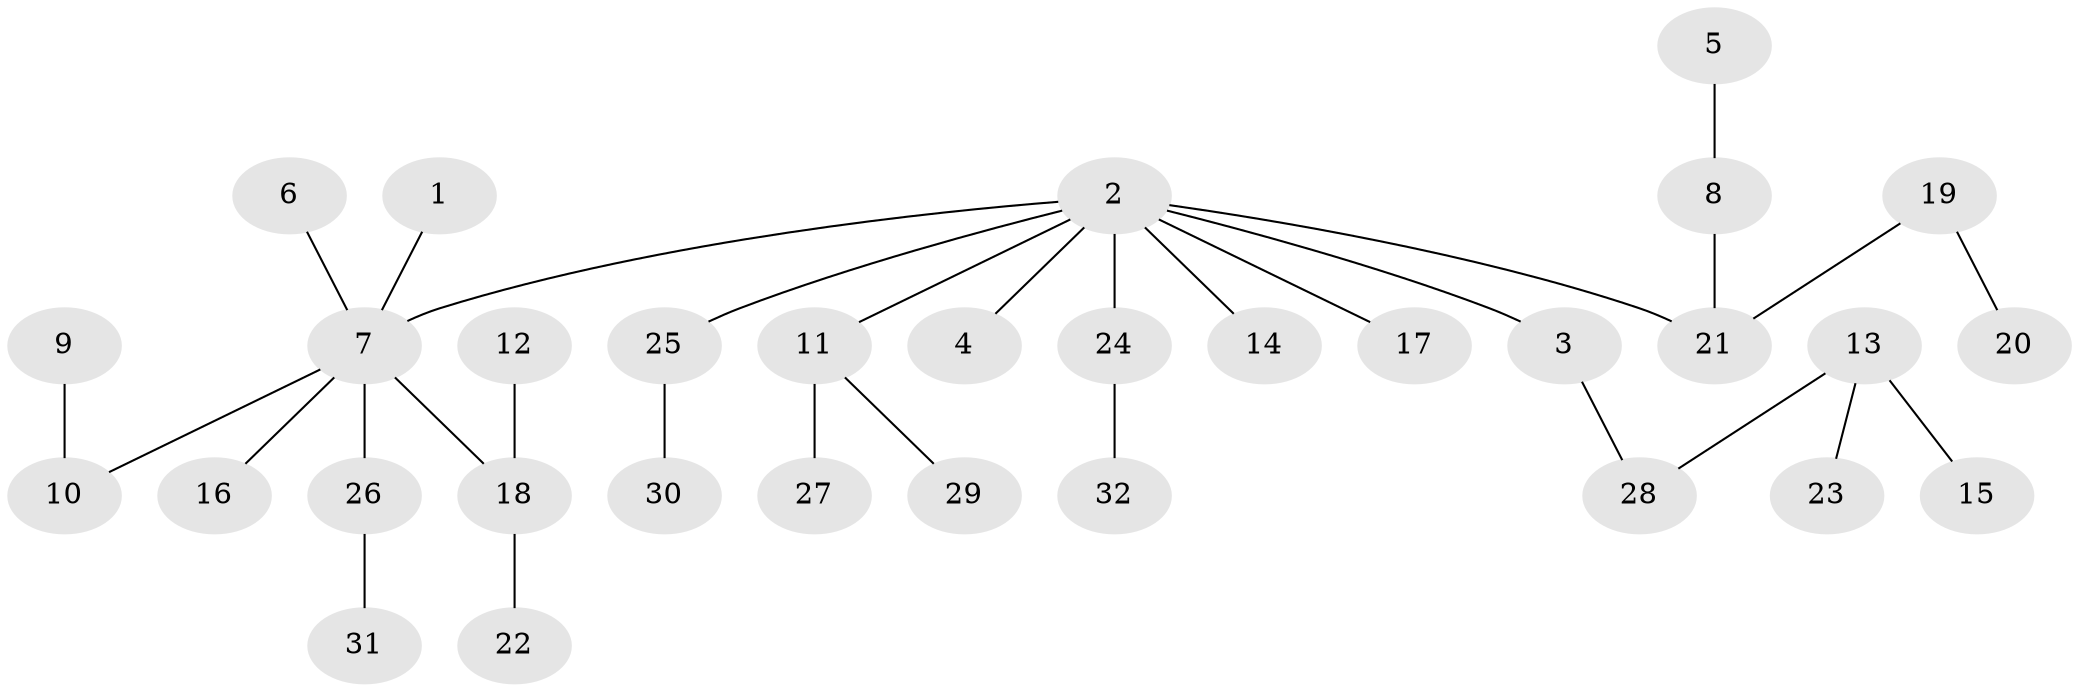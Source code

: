// original degree distribution, {5: 0.047619047619047616, 4: 0.031746031746031744, 3: 0.14285714285714285, 8: 0.015873015873015872, 1: 0.47619047619047616, 2: 0.2857142857142857}
// Generated by graph-tools (version 1.1) at 2025/26/03/09/25 03:26:23]
// undirected, 32 vertices, 31 edges
graph export_dot {
graph [start="1"]
  node [color=gray90,style=filled];
  1;
  2;
  3;
  4;
  5;
  6;
  7;
  8;
  9;
  10;
  11;
  12;
  13;
  14;
  15;
  16;
  17;
  18;
  19;
  20;
  21;
  22;
  23;
  24;
  25;
  26;
  27;
  28;
  29;
  30;
  31;
  32;
  1 -- 7 [weight=1.0];
  2 -- 3 [weight=1.0];
  2 -- 4 [weight=1.0];
  2 -- 7 [weight=1.0];
  2 -- 11 [weight=1.0];
  2 -- 14 [weight=1.0];
  2 -- 17 [weight=1.0];
  2 -- 21 [weight=1.0];
  2 -- 24 [weight=1.0];
  2 -- 25 [weight=1.0];
  3 -- 28 [weight=1.0];
  5 -- 8 [weight=1.0];
  6 -- 7 [weight=1.0];
  7 -- 10 [weight=1.0];
  7 -- 16 [weight=1.0];
  7 -- 18 [weight=1.0];
  7 -- 26 [weight=1.0];
  8 -- 21 [weight=1.0];
  9 -- 10 [weight=1.0];
  11 -- 27 [weight=1.0];
  11 -- 29 [weight=1.0];
  12 -- 18 [weight=1.0];
  13 -- 15 [weight=1.0];
  13 -- 23 [weight=1.0];
  13 -- 28 [weight=1.0];
  18 -- 22 [weight=1.0];
  19 -- 20 [weight=1.0];
  19 -- 21 [weight=1.0];
  24 -- 32 [weight=1.0];
  25 -- 30 [weight=1.0];
  26 -- 31 [weight=1.0];
}
